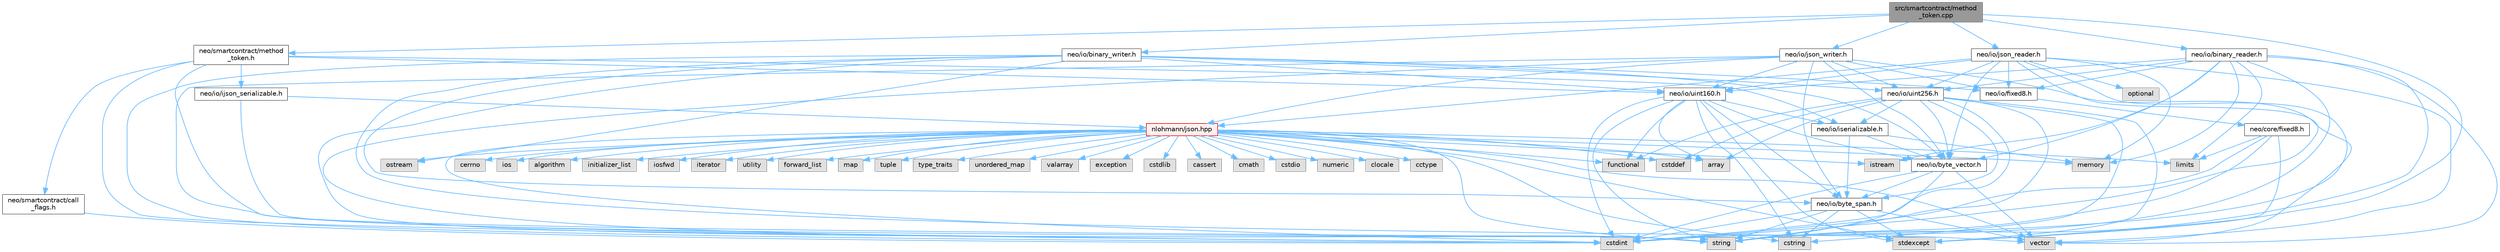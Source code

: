 digraph "src/smartcontract/method_token.cpp"
{
 // LATEX_PDF_SIZE
  bgcolor="transparent";
  edge [fontname=Helvetica,fontsize=10,labelfontname=Helvetica,labelfontsize=10];
  node [fontname=Helvetica,fontsize=10,shape=box,height=0.2,width=0.4];
  Node1 [id="Node000001",label="src/smartcontract/method\l_token.cpp",height=0.2,width=0.4,color="gray40", fillcolor="grey60", style="filled", fontcolor="black",tooltip=" "];
  Node1 -> Node2 [id="edge1_Node000001_Node000002",color="steelblue1",style="solid",tooltip=" "];
  Node2 [id="Node000002",label="neo/io/binary_reader.h",height=0.2,width=0.4,color="grey40", fillcolor="white", style="filled",URL="$binary__reader_8h.html",tooltip=" "];
  Node2 -> Node3 [id="edge2_Node000002_Node000003",color="steelblue1",style="solid",tooltip=" "];
  Node3 [id="Node000003",label="neo/io/byte_vector.h",height=0.2,width=0.4,color="grey40", fillcolor="white", style="filled",URL="$io_2byte__vector_8h.html",tooltip=" "];
  Node3 -> Node4 [id="edge3_Node000003_Node000004",color="steelblue1",style="solid",tooltip=" "];
  Node4 [id="Node000004",label="neo/io/byte_span.h",height=0.2,width=0.4,color="grey40", fillcolor="white", style="filled",URL="$io_2byte__span_8h.html",tooltip=" "];
  Node4 -> Node5 [id="edge4_Node000004_Node000005",color="steelblue1",style="solid",tooltip=" "];
  Node5 [id="Node000005",label="cstdint",height=0.2,width=0.4,color="grey60", fillcolor="#E0E0E0", style="filled",tooltip=" "];
  Node4 -> Node6 [id="edge5_Node000004_Node000006",color="steelblue1",style="solid",tooltip=" "];
  Node6 [id="Node000006",label="cstring",height=0.2,width=0.4,color="grey60", fillcolor="#E0E0E0", style="filled",tooltip=" "];
  Node4 -> Node7 [id="edge6_Node000004_Node000007",color="steelblue1",style="solid",tooltip=" "];
  Node7 [id="Node000007",label="stdexcept",height=0.2,width=0.4,color="grey60", fillcolor="#E0E0E0", style="filled",tooltip=" "];
  Node4 -> Node8 [id="edge7_Node000004_Node000008",color="steelblue1",style="solid",tooltip=" "];
  Node8 [id="Node000008",label="string",height=0.2,width=0.4,color="grey60", fillcolor="#E0E0E0", style="filled",tooltip=" "];
  Node4 -> Node9 [id="edge8_Node000004_Node000009",color="steelblue1",style="solid",tooltip=" "];
  Node9 [id="Node000009",label="vector",height=0.2,width=0.4,color="grey60", fillcolor="#E0E0E0", style="filled",tooltip=" "];
  Node3 -> Node5 [id="edge9_Node000003_Node000005",color="steelblue1",style="solid",tooltip=" "];
  Node3 -> Node8 [id="edge10_Node000003_Node000008",color="steelblue1",style="solid",tooltip=" "];
  Node3 -> Node9 [id="edge11_Node000003_Node000009",color="steelblue1",style="solid",tooltip=" "];
  Node2 -> Node10 [id="edge12_Node000002_Node000010",color="steelblue1",style="solid",tooltip=" "];
  Node10 [id="Node000010",label="neo/io/fixed8.h",height=0.2,width=0.4,color="grey40", fillcolor="white", style="filled",URL="$io_2fixed8_8h.html",tooltip=" "];
  Node10 -> Node11 [id="edge13_Node000010_Node000011",color="steelblue1",style="solid",tooltip=" "];
  Node11 [id="Node000011",label="neo/core/fixed8.h",height=0.2,width=0.4,color="grey40", fillcolor="white", style="filled",URL="$core_2fixed8_8h.html",tooltip=" "];
  Node11 -> Node5 [id="edge14_Node000011_Node000005",color="steelblue1",style="solid",tooltip=" "];
  Node11 -> Node12 [id="edge15_Node000011_Node000012",color="steelblue1",style="solid",tooltip=" "];
  Node12 [id="Node000012",label="limits",height=0.2,width=0.4,color="grey60", fillcolor="#E0E0E0", style="filled",tooltip=" "];
  Node11 -> Node7 [id="edge16_Node000011_Node000007",color="steelblue1",style="solid",tooltip=" "];
  Node11 -> Node8 [id="edge17_Node000011_Node000008",color="steelblue1",style="solid",tooltip=" "];
  Node2 -> Node13 [id="edge18_Node000002_Node000013",color="steelblue1",style="solid",tooltip=" "];
  Node13 [id="Node000013",label="neo/io/uint160.h",height=0.2,width=0.4,color="grey40", fillcolor="white", style="filled",URL="$uint160_8h.html",tooltip=" "];
  Node13 -> Node4 [id="edge19_Node000013_Node000004",color="steelblue1",style="solid",tooltip=" "];
  Node13 -> Node3 [id="edge20_Node000013_Node000003",color="steelblue1",style="solid",tooltip=" "];
  Node13 -> Node14 [id="edge21_Node000013_Node000014",color="steelblue1",style="solid",tooltip=" "];
  Node14 [id="Node000014",label="neo/io/iserializable.h",height=0.2,width=0.4,color="grey40", fillcolor="white", style="filled",URL="$iserializable_8h.html",tooltip=" "];
  Node14 -> Node4 [id="edge22_Node000014_Node000004",color="steelblue1",style="solid",tooltip=" "];
  Node14 -> Node3 [id="edge23_Node000014_Node000003",color="steelblue1",style="solid",tooltip=" "];
  Node14 -> Node15 [id="edge24_Node000014_Node000015",color="steelblue1",style="solid",tooltip=" "];
  Node15 [id="Node000015",label="memory",height=0.2,width=0.4,color="grey60", fillcolor="#E0E0E0", style="filled",tooltip=" "];
  Node13 -> Node16 [id="edge25_Node000013_Node000016",color="steelblue1",style="solid",tooltip=" "];
  Node16 [id="Node000016",label="array",height=0.2,width=0.4,color="grey60", fillcolor="#E0E0E0", style="filled",tooltip=" "];
  Node13 -> Node5 [id="edge26_Node000013_Node000005",color="steelblue1",style="solid",tooltip=" "];
  Node13 -> Node6 [id="edge27_Node000013_Node000006",color="steelblue1",style="solid",tooltip=" "];
  Node13 -> Node17 [id="edge28_Node000013_Node000017",color="steelblue1",style="solid",tooltip=" "];
  Node17 [id="Node000017",label="functional",height=0.2,width=0.4,color="grey60", fillcolor="#E0E0E0", style="filled",tooltip=" "];
  Node13 -> Node7 [id="edge29_Node000013_Node000007",color="steelblue1",style="solid",tooltip=" "];
  Node13 -> Node8 [id="edge30_Node000013_Node000008",color="steelblue1",style="solid",tooltip=" "];
  Node2 -> Node18 [id="edge31_Node000002_Node000018",color="steelblue1",style="solid",tooltip=" "];
  Node18 [id="Node000018",label="neo/io/uint256.h",height=0.2,width=0.4,color="grey40", fillcolor="white", style="filled",URL="$uint256_8h.html",tooltip=" "];
  Node18 -> Node4 [id="edge32_Node000018_Node000004",color="steelblue1",style="solid",tooltip=" "];
  Node18 -> Node3 [id="edge33_Node000018_Node000003",color="steelblue1",style="solid",tooltip=" "];
  Node18 -> Node14 [id="edge34_Node000018_Node000014",color="steelblue1",style="solid",tooltip=" "];
  Node18 -> Node16 [id="edge35_Node000018_Node000016",color="steelblue1",style="solid",tooltip=" "];
  Node18 -> Node19 [id="edge36_Node000018_Node000019",color="steelblue1",style="solid",tooltip=" "];
  Node19 [id="Node000019",label="cstddef",height=0.2,width=0.4,color="grey60", fillcolor="#E0E0E0", style="filled",tooltip=" "];
  Node18 -> Node5 [id="edge37_Node000018_Node000005",color="steelblue1",style="solid",tooltip=" "];
  Node18 -> Node6 [id="edge38_Node000018_Node000006",color="steelblue1",style="solid",tooltip=" "];
  Node18 -> Node17 [id="edge39_Node000018_Node000017",color="steelblue1",style="solid",tooltip=" "];
  Node18 -> Node7 [id="edge40_Node000018_Node000007",color="steelblue1",style="solid",tooltip=" "];
  Node18 -> Node8 [id="edge41_Node000018_Node000008",color="steelblue1",style="solid",tooltip=" "];
  Node2 -> Node5 [id="edge42_Node000002_Node000005",color="steelblue1",style="solid",tooltip=" "];
  Node2 -> Node20 [id="edge43_Node000002_Node000020",color="steelblue1",style="solid",tooltip=" "];
  Node20 [id="Node000020",label="istream",height=0.2,width=0.4,color="grey60", fillcolor="#E0E0E0", style="filled",tooltip=" "];
  Node2 -> Node12 [id="edge44_Node000002_Node000012",color="steelblue1",style="solid",tooltip=" "];
  Node2 -> Node15 [id="edge45_Node000002_Node000015",color="steelblue1",style="solid",tooltip=" "];
  Node2 -> Node8 [id="edge46_Node000002_Node000008",color="steelblue1",style="solid",tooltip=" "];
  Node2 -> Node9 [id="edge47_Node000002_Node000009",color="steelblue1",style="solid",tooltip=" "];
  Node1 -> Node21 [id="edge48_Node000001_Node000021",color="steelblue1",style="solid",tooltip=" "];
  Node21 [id="Node000021",label="neo/io/binary_writer.h",height=0.2,width=0.4,color="grey40", fillcolor="white", style="filled",URL="$binary__writer_8h.html",tooltip=" "];
  Node21 -> Node4 [id="edge49_Node000021_Node000004",color="steelblue1",style="solid",tooltip=" "];
  Node21 -> Node3 [id="edge50_Node000021_Node000003",color="steelblue1",style="solid",tooltip=" "];
  Node21 -> Node10 [id="edge51_Node000021_Node000010",color="steelblue1",style="solid",tooltip=" "];
  Node21 -> Node13 [id="edge52_Node000021_Node000013",color="steelblue1",style="solid",tooltip=" "];
  Node21 -> Node18 [id="edge53_Node000021_Node000018",color="steelblue1",style="solid",tooltip=" "];
  Node21 -> Node5 [id="edge54_Node000021_Node000005",color="steelblue1",style="solid",tooltip=" "];
  Node21 -> Node22 [id="edge55_Node000021_Node000022",color="steelblue1",style="solid",tooltip=" "];
  Node22 [id="Node000022",label="ostream",height=0.2,width=0.4,color="grey60", fillcolor="#E0E0E0", style="filled",tooltip=" "];
  Node21 -> Node8 [id="edge56_Node000021_Node000008",color="steelblue1",style="solid",tooltip=" "];
  Node21 -> Node9 [id="edge57_Node000021_Node000009",color="steelblue1",style="solid",tooltip=" "];
  Node1 -> Node23 [id="edge58_Node000001_Node000023",color="steelblue1",style="solid",tooltip=" "];
  Node23 [id="Node000023",label="neo/io/json_reader.h",height=0.2,width=0.4,color="grey40", fillcolor="white", style="filled",URL="$json__reader_8h.html",tooltip=" "];
  Node23 -> Node3 [id="edge59_Node000023_Node000003",color="steelblue1",style="solid",tooltip=" "];
  Node23 -> Node10 [id="edge60_Node000023_Node000010",color="steelblue1",style="solid",tooltip=" "];
  Node23 -> Node13 [id="edge61_Node000023_Node000013",color="steelblue1",style="solid",tooltip=" "];
  Node23 -> Node18 [id="edge62_Node000023_Node000018",color="steelblue1",style="solid",tooltip=" "];
  Node23 -> Node5 [id="edge63_Node000023_Node000005",color="steelblue1",style="solid",tooltip=" "];
  Node23 -> Node15 [id="edge64_Node000023_Node000015",color="steelblue1",style="solid",tooltip=" "];
  Node23 -> Node24 [id="edge65_Node000023_Node000024",color="steelblue1",style="solid",tooltip=" "];
  Node24 [id="Node000024",label="nlohmann/json.hpp",height=0.2,width=0.4,color="red", fillcolor="#FFF0F0", style="filled",URL="$json_8hpp.html",tooltip=" "];
  Node24 -> Node25 [id="edge66_Node000024_Node000025",color="steelblue1",style="solid",tooltip=" "];
  Node25 [id="Node000025",label="algorithm",height=0.2,width=0.4,color="grey60", fillcolor="#E0E0E0", style="filled",tooltip=" "];
  Node24 -> Node19 [id="edge67_Node000024_Node000019",color="steelblue1",style="solid",tooltip=" "];
  Node24 -> Node17 [id="edge68_Node000024_Node000017",color="steelblue1",style="solid",tooltip=" "];
  Node24 -> Node26 [id="edge69_Node000024_Node000026",color="steelblue1",style="solid",tooltip=" "];
  Node26 [id="Node000026",label="initializer_list",height=0.2,width=0.4,color="grey60", fillcolor="#E0E0E0", style="filled",tooltip=" "];
  Node24 -> Node27 [id="edge70_Node000024_Node000027",color="steelblue1",style="solid",tooltip=" "];
  Node27 [id="Node000027",label="iosfwd",height=0.2,width=0.4,color="grey60", fillcolor="#E0E0E0", style="filled",tooltip=" "];
  Node24 -> Node28 [id="edge71_Node000024_Node000028",color="steelblue1",style="solid",tooltip=" "];
  Node28 [id="Node000028",label="iterator",height=0.2,width=0.4,color="grey60", fillcolor="#E0E0E0", style="filled",tooltip=" "];
  Node24 -> Node15 [id="edge72_Node000024_Node000015",color="steelblue1",style="solid",tooltip=" "];
  Node24 -> Node8 [id="edge73_Node000024_Node000008",color="steelblue1",style="solid",tooltip=" "];
  Node24 -> Node29 [id="edge74_Node000024_Node000029",color="steelblue1",style="solid",tooltip=" "];
  Node29 [id="Node000029",label="utility",height=0.2,width=0.4,color="grey60", fillcolor="#E0E0E0", style="filled",tooltip=" "];
  Node24 -> Node9 [id="edge75_Node000024_Node000009",color="steelblue1",style="solid",tooltip=" "];
  Node24 -> Node16 [id="edge76_Node000024_Node000016",color="steelblue1",style="solid",tooltip=" "];
  Node24 -> Node30 [id="edge77_Node000024_Node000030",color="steelblue1",style="solid",tooltip=" "];
  Node30 [id="Node000030",label="forward_list",height=0.2,width=0.4,color="grey60", fillcolor="#E0E0E0", style="filled",tooltip=" "];
  Node24 -> Node31 [id="edge78_Node000024_Node000031",color="steelblue1",style="solid",tooltip=" "];
  Node31 [id="Node000031",label="map",height=0.2,width=0.4,color="grey60", fillcolor="#E0E0E0", style="filled",tooltip=" "];
  Node24 -> Node32 [id="edge79_Node000024_Node000032",color="steelblue1",style="solid",tooltip=" "];
  Node32 [id="Node000032",label="tuple",height=0.2,width=0.4,color="grey60", fillcolor="#E0E0E0", style="filled",tooltip=" "];
  Node24 -> Node33 [id="edge80_Node000024_Node000033",color="steelblue1",style="solid",tooltip=" "];
  Node33 [id="Node000033",label="type_traits",height=0.2,width=0.4,color="grey60", fillcolor="#E0E0E0", style="filled",tooltip=" "];
  Node24 -> Node34 [id="edge81_Node000024_Node000034",color="steelblue1",style="solid",tooltip=" "];
  Node34 [id="Node000034",label="unordered_map",height=0.2,width=0.4,color="grey60", fillcolor="#E0E0E0", style="filled",tooltip=" "];
  Node24 -> Node35 [id="edge82_Node000024_Node000035",color="steelblue1",style="solid",tooltip=" "];
  Node35 [id="Node000035",label="valarray",height=0.2,width=0.4,color="grey60", fillcolor="#E0E0E0", style="filled",tooltip=" "];
  Node24 -> Node36 [id="edge83_Node000024_Node000036",color="steelblue1",style="solid",tooltip=" "];
  Node36 [id="Node000036",label="exception",height=0.2,width=0.4,color="grey60", fillcolor="#E0E0E0", style="filled",tooltip=" "];
  Node24 -> Node7 [id="edge84_Node000024_Node000007",color="steelblue1",style="solid",tooltip=" "];
  Node24 -> Node5 [id="edge85_Node000024_Node000005",color="steelblue1",style="solid",tooltip=" "];
  Node24 -> Node37 [id="edge86_Node000024_Node000037",color="steelblue1",style="solid",tooltip=" "];
  Node37 [id="Node000037",label="cstdlib",height=0.2,width=0.4,color="grey60", fillcolor="#E0E0E0", style="filled",tooltip=" "];
  Node24 -> Node38 [id="edge87_Node000024_Node000038",color="steelblue1",style="solid",tooltip=" "];
  Node38 [id="Node000038",label="cassert",height=0.2,width=0.4,color="grey60", fillcolor="#E0E0E0", style="filled",tooltip=" "];
  Node24 -> Node12 [id="edge88_Node000024_Node000012",color="steelblue1",style="solid",tooltip=" "];
  Node24 -> Node6 [id="edge89_Node000024_Node000006",color="steelblue1",style="solid",tooltip=" "];
  Node24 -> Node39 [id="edge90_Node000024_Node000039",color="steelblue1",style="solid",tooltip=" "];
  Node39 [id="Node000039",label="cmath",height=0.2,width=0.4,color="grey60", fillcolor="#E0E0E0", style="filled",tooltip=" "];
  Node24 -> Node40 [id="edge91_Node000024_Node000040",color="steelblue1",style="solid",tooltip=" "];
  Node40 [id="Node000040",label="cstdio",height=0.2,width=0.4,color="grey60", fillcolor="#E0E0E0", style="filled",tooltip=" "];
  Node24 -> Node41 [id="edge92_Node000024_Node000041",color="steelblue1",style="solid",tooltip=" "];
  Node41 [id="Node000041",label="numeric",height=0.2,width=0.4,color="grey60", fillcolor="#E0E0E0", style="filled",tooltip=" "];
  Node24 -> Node20 [id="edge93_Node000024_Node000020",color="steelblue1",style="solid",tooltip=" "];
  Node24 -> Node42 [id="edge94_Node000024_Node000042",color="steelblue1",style="solid",tooltip=" "];
  Node42 [id="Node000042",label="clocale",height=0.2,width=0.4,color="grey60", fillcolor="#E0E0E0", style="filled",tooltip=" "];
  Node24 -> Node43 [id="edge95_Node000024_Node000043",color="steelblue1",style="solid",tooltip=" "];
  Node43 [id="Node000043",label="cctype",height=0.2,width=0.4,color="grey60", fillcolor="#E0E0E0", style="filled",tooltip=" "];
  Node24 -> Node44 [id="edge96_Node000024_Node000044",color="steelblue1",style="solid",tooltip=" "];
  Node44 [id="Node000044",label="cerrno",height=0.2,width=0.4,color="grey60", fillcolor="#E0E0E0", style="filled",tooltip=" "];
  Node24 -> Node45 [id="edge97_Node000024_Node000045",color="steelblue1",style="solid",tooltip=" "];
  Node45 [id="Node000045",label="ios",height=0.2,width=0.4,color="grey60", fillcolor="#E0E0E0", style="filled",tooltip=" "];
  Node24 -> Node22 [id="edge98_Node000024_Node000022",color="steelblue1",style="solid",tooltip=" "];
  Node23 -> Node47 [id="edge99_Node000023_Node000047",color="steelblue1",style="solid",tooltip=" "];
  Node47 [id="Node000047",label="optional",height=0.2,width=0.4,color="grey60", fillcolor="#E0E0E0", style="filled",tooltip=" "];
  Node23 -> Node8 [id="edge100_Node000023_Node000008",color="steelblue1",style="solid",tooltip=" "];
  Node23 -> Node9 [id="edge101_Node000023_Node000009",color="steelblue1",style="solid",tooltip=" "];
  Node1 -> Node48 [id="edge102_Node000001_Node000048",color="steelblue1",style="solid",tooltip=" "];
  Node48 [id="Node000048",label="neo/io/json_writer.h",height=0.2,width=0.4,color="grey40", fillcolor="white", style="filled",URL="$json__writer_8h.html",tooltip=" "];
  Node48 -> Node4 [id="edge103_Node000048_Node000004",color="steelblue1",style="solid",tooltip=" "];
  Node48 -> Node3 [id="edge104_Node000048_Node000003",color="steelblue1",style="solid",tooltip=" "];
  Node48 -> Node10 [id="edge105_Node000048_Node000010",color="steelblue1",style="solid",tooltip=" "];
  Node48 -> Node13 [id="edge106_Node000048_Node000013",color="steelblue1",style="solid",tooltip=" "];
  Node48 -> Node18 [id="edge107_Node000048_Node000018",color="steelblue1",style="solid",tooltip=" "];
  Node48 -> Node5 [id="edge108_Node000048_Node000005",color="steelblue1",style="solid",tooltip=" "];
  Node48 -> Node24 [id="edge109_Node000048_Node000024",color="steelblue1",style="solid",tooltip=" "];
  Node48 -> Node8 [id="edge110_Node000048_Node000008",color="steelblue1",style="solid",tooltip=" "];
  Node48 -> Node9 [id="edge111_Node000048_Node000009",color="steelblue1",style="solid",tooltip=" "];
  Node1 -> Node49 [id="edge112_Node000001_Node000049",color="steelblue1",style="solid",tooltip=" "];
  Node49 [id="Node000049",label="neo/smartcontract/method\l_token.h",height=0.2,width=0.4,color="grey40", fillcolor="white", style="filled",URL="$method__token_8h.html",tooltip=" "];
  Node49 -> Node50 [id="edge113_Node000049_Node000050",color="steelblue1",style="solid",tooltip=" "];
  Node50 [id="Node000050",label="neo/io/ijson_serializable.h",height=0.2,width=0.4,color="grey40", fillcolor="white", style="filled",URL="$ijson__serializable_8h.html",tooltip=" "];
  Node50 -> Node24 [id="edge114_Node000050_Node000024",color="steelblue1",style="solid",tooltip=" "];
  Node50 -> Node8 [id="edge115_Node000050_Node000008",color="steelblue1",style="solid",tooltip=" "];
  Node49 -> Node14 [id="edge116_Node000049_Node000014",color="steelblue1",style="solid",tooltip=" "];
  Node49 -> Node13 [id="edge117_Node000049_Node000013",color="steelblue1",style="solid",tooltip=" "];
  Node49 -> Node51 [id="edge118_Node000049_Node000051",color="steelblue1",style="solid",tooltip=" "];
  Node51 [id="Node000051",label="neo/smartcontract/call\l_flags.h",height=0.2,width=0.4,color="grey40", fillcolor="white", style="filled",URL="$call__flags_8h.html",tooltip=" "];
  Node51 -> Node5 [id="edge119_Node000051_Node000005",color="steelblue1",style="solid",tooltip=" "];
  Node49 -> Node5 [id="edge120_Node000049_Node000005",color="steelblue1",style="solid",tooltip=" "];
  Node49 -> Node8 [id="edge121_Node000049_Node000008",color="steelblue1",style="solid",tooltip=" "];
  Node1 -> Node7 [id="edge122_Node000001_Node000007",color="steelblue1",style="solid",tooltip=" "];
}
